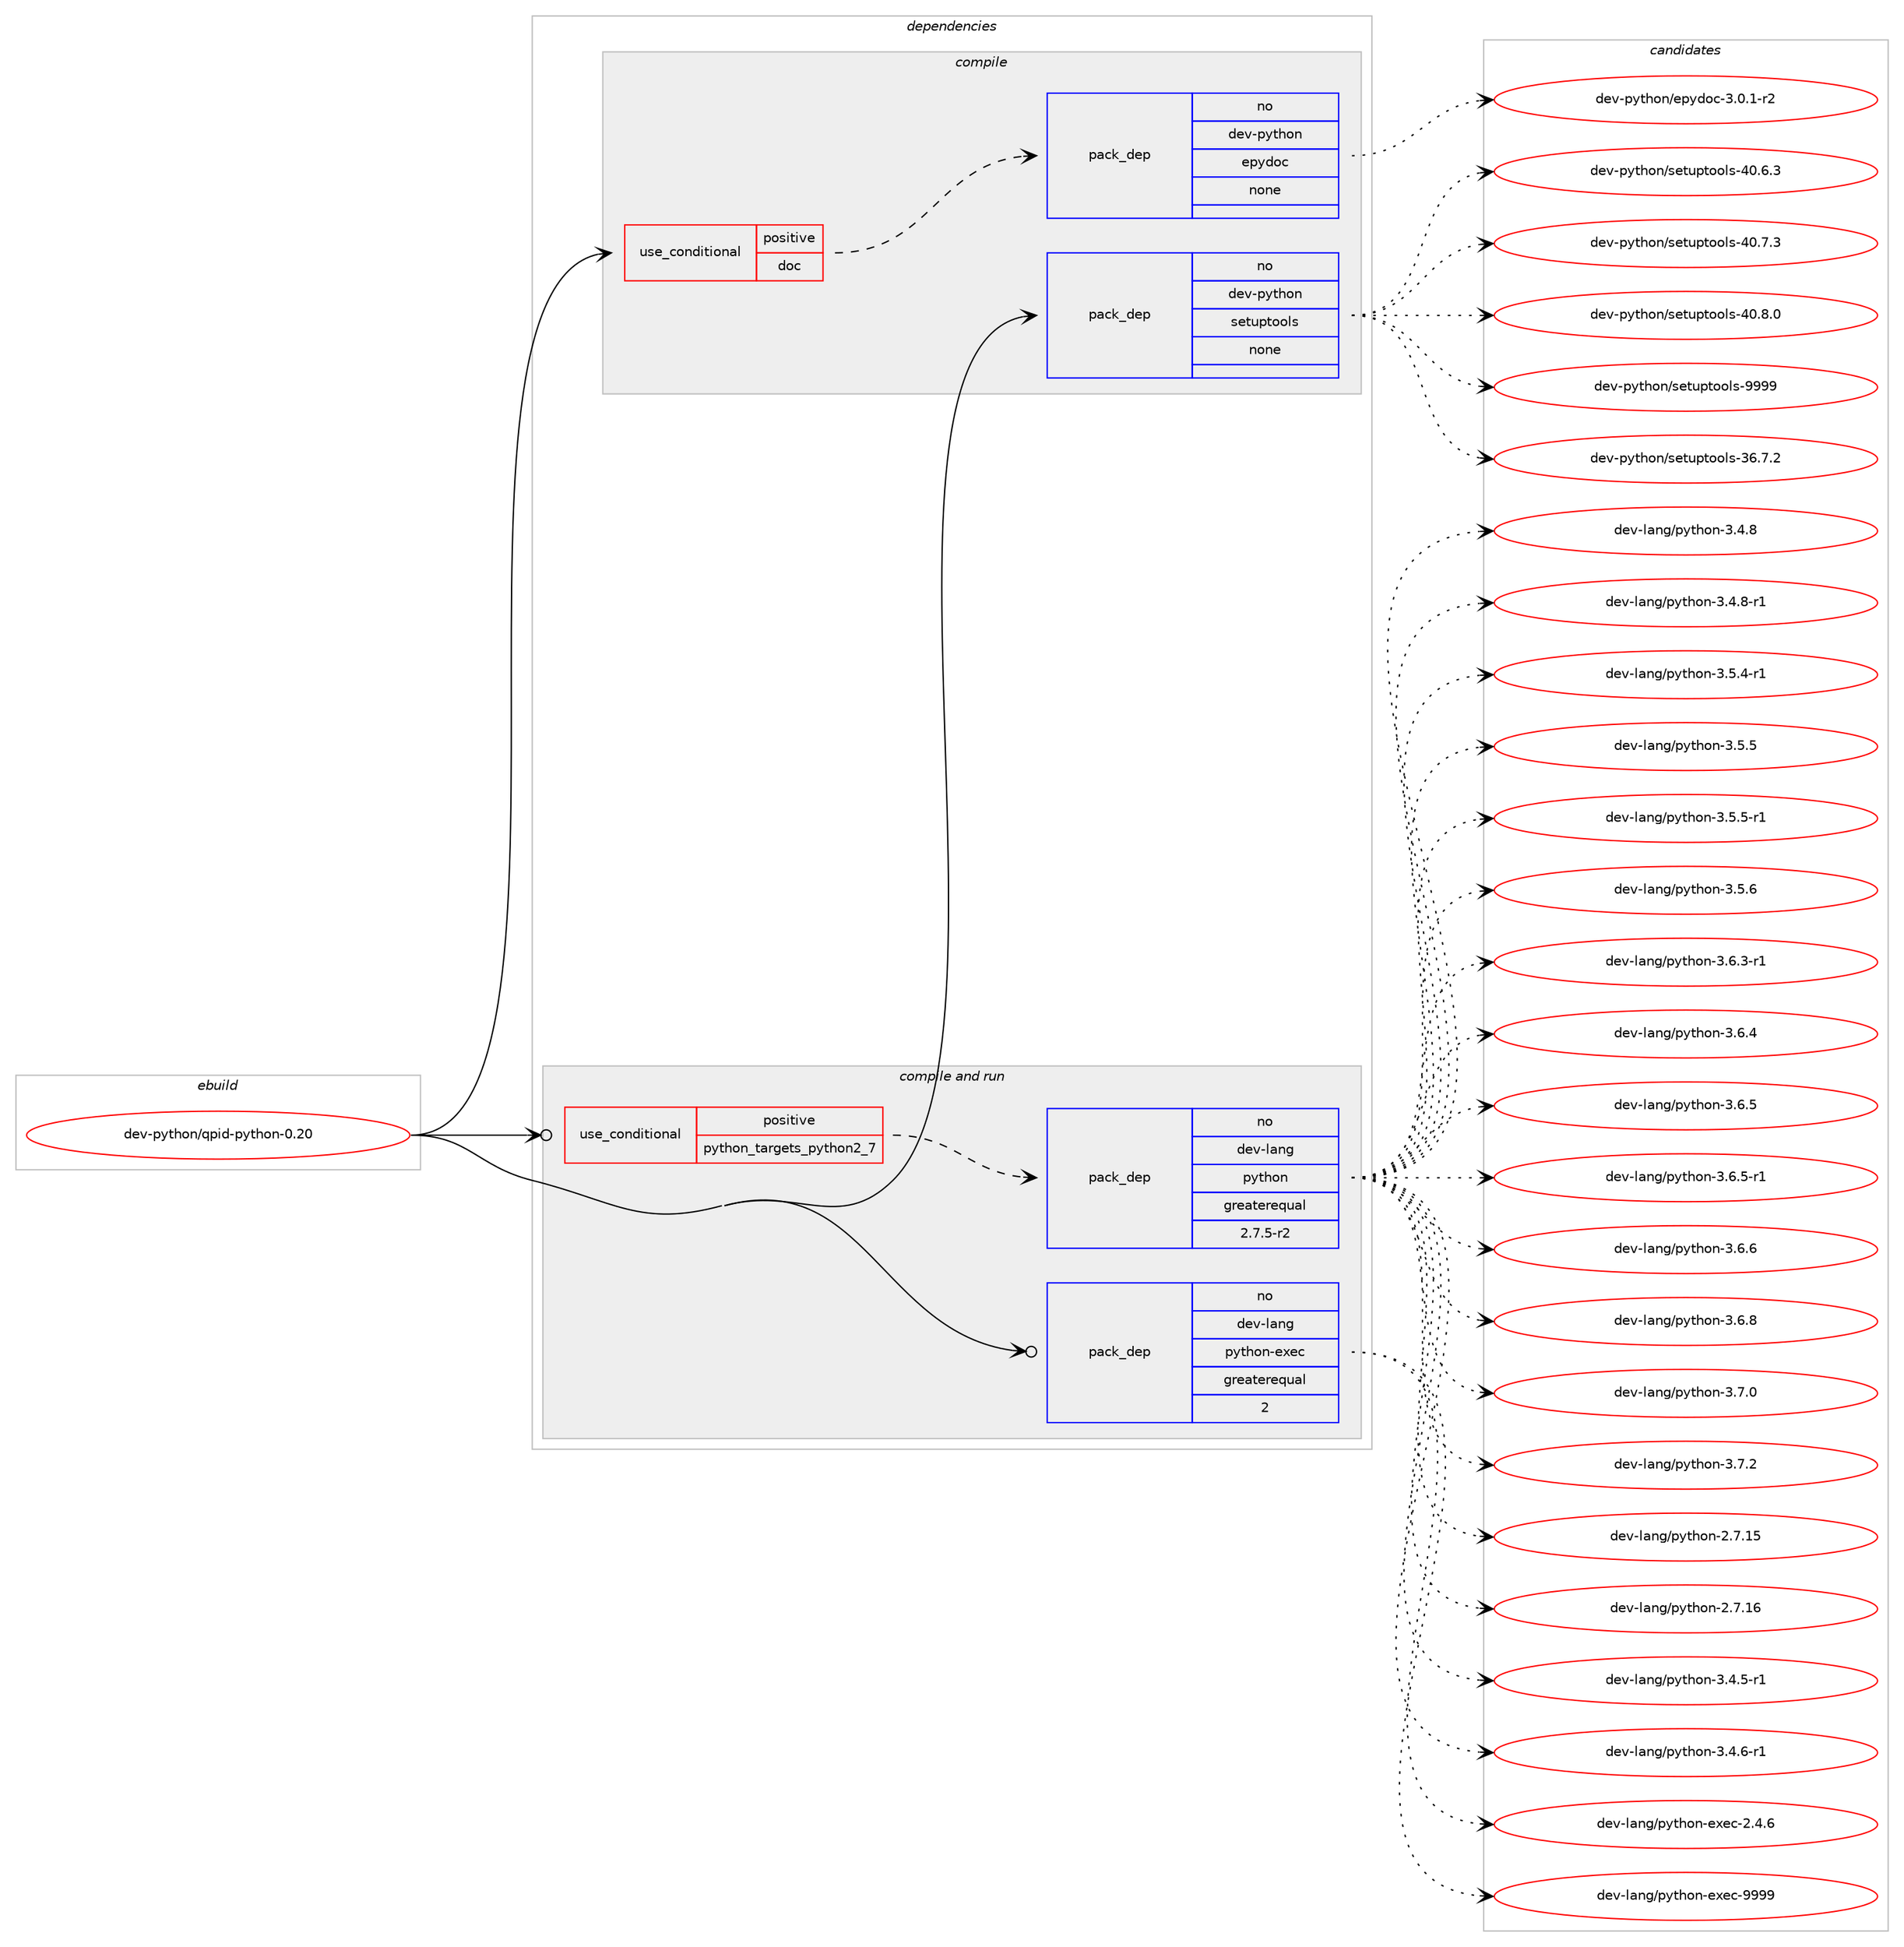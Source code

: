 digraph prolog {

# *************
# Graph options
# *************

newrank=true;
concentrate=true;
compound=true;
graph [rankdir=LR,fontname=Helvetica,fontsize=10,ranksep=1.5];#, ranksep=2.5, nodesep=0.2];
edge  [arrowhead=vee];
node  [fontname=Helvetica,fontsize=10];

# **********
# The ebuild
# **********

subgraph cluster_leftcol {
color=gray;
rank=same;
label=<<i>ebuild</i>>;
id [label="dev-python/qpid-python-0.20", color=red, width=4, href="../dev-python/qpid-python-0.20.svg"];
}

# ****************
# The dependencies
# ****************

subgraph cluster_midcol {
color=gray;
label=<<i>dependencies</i>>;
subgraph cluster_compile {
fillcolor="#eeeeee";
style=filled;
label=<<i>compile</i>>;
subgraph cond383464 {
dependency1437967 [label=<<TABLE BORDER="0" CELLBORDER="1" CELLSPACING="0" CELLPADDING="4"><TR><TD ROWSPAN="3" CELLPADDING="10">use_conditional</TD></TR><TR><TD>positive</TD></TR><TR><TD>doc</TD></TR></TABLE>>, shape=none, color=red];
subgraph pack1031144 {
dependency1437968 [label=<<TABLE BORDER="0" CELLBORDER="1" CELLSPACING="0" CELLPADDING="4" WIDTH="220"><TR><TD ROWSPAN="6" CELLPADDING="30">pack_dep</TD></TR><TR><TD WIDTH="110">no</TD></TR><TR><TD>dev-python</TD></TR><TR><TD>epydoc</TD></TR><TR><TD>none</TD></TR><TR><TD></TD></TR></TABLE>>, shape=none, color=blue];
}
dependency1437967:e -> dependency1437968:w [weight=20,style="dashed",arrowhead="vee"];
}
id:e -> dependency1437967:w [weight=20,style="solid",arrowhead="vee"];
subgraph pack1031145 {
dependency1437969 [label=<<TABLE BORDER="0" CELLBORDER="1" CELLSPACING="0" CELLPADDING="4" WIDTH="220"><TR><TD ROWSPAN="6" CELLPADDING="30">pack_dep</TD></TR><TR><TD WIDTH="110">no</TD></TR><TR><TD>dev-python</TD></TR><TR><TD>setuptools</TD></TR><TR><TD>none</TD></TR><TR><TD></TD></TR></TABLE>>, shape=none, color=blue];
}
id:e -> dependency1437969:w [weight=20,style="solid",arrowhead="vee"];
}
subgraph cluster_compileandrun {
fillcolor="#eeeeee";
style=filled;
label=<<i>compile and run</i>>;
subgraph cond383465 {
dependency1437970 [label=<<TABLE BORDER="0" CELLBORDER="1" CELLSPACING="0" CELLPADDING="4"><TR><TD ROWSPAN="3" CELLPADDING="10">use_conditional</TD></TR><TR><TD>positive</TD></TR><TR><TD>python_targets_python2_7</TD></TR></TABLE>>, shape=none, color=red];
subgraph pack1031146 {
dependency1437971 [label=<<TABLE BORDER="0" CELLBORDER="1" CELLSPACING="0" CELLPADDING="4" WIDTH="220"><TR><TD ROWSPAN="6" CELLPADDING="30">pack_dep</TD></TR><TR><TD WIDTH="110">no</TD></TR><TR><TD>dev-lang</TD></TR><TR><TD>python</TD></TR><TR><TD>greaterequal</TD></TR><TR><TD>2.7.5-r2</TD></TR></TABLE>>, shape=none, color=blue];
}
dependency1437970:e -> dependency1437971:w [weight=20,style="dashed",arrowhead="vee"];
}
id:e -> dependency1437970:w [weight=20,style="solid",arrowhead="odotvee"];
subgraph pack1031147 {
dependency1437972 [label=<<TABLE BORDER="0" CELLBORDER="1" CELLSPACING="0" CELLPADDING="4" WIDTH="220"><TR><TD ROWSPAN="6" CELLPADDING="30">pack_dep</TD></TR><TR><TD WIDTH="110">no</TD></TR><TR><TD>dev-lang</TD></TR><TR><TD>python-exec</TD></TR><TR><TD>greaterequal</TD></TR><TR><TD>2</TD></TR></TABLE>>, shape=none, color=blue];
}
id:e -> dependency1437972:w [weight=20,style="solid",arrowhead="odotvee"];
}
subgraph cluster_run {
fillcolor="#eeeeee";
style=filled;
label=<<i>run</i>>;
}
}

# **************
# The candidates
# **************

subgraph cluster_choices {
rank=same;
color=gray;
label=<<i>candidates</i>>;

subgraph choice1031144 {
color=black;
nodesep=1;
choice1001011184511212111610411111047101112121100111994551464846494511450 [label="dev-python/epydoc-3.0.1-r2", color=red, width=4,href="../dev-python/epydoc-3.0.1-r2.svg"];
dependency1437968:e -> choice1001011184511212111610411111047101112121100111994551464846494511450:w [style=dotted,weight="100"];
}
subgraph choice1031145 {
color=black;
nodesep=1;
choice100101118451121211161041111104711510111611711211611111110811545515446554650 [label="dev-python/setuptools-36.7.2", color=red, width=4,href="../dev-python/setuptools-36.7.2.svg"];
choice100101118451121211161041111104711510111611711211611111110811545524846544651 [label="dev-python/setuptools-40.6.3", color=red, width=4,href="../dev-python/setuptools-40.6.3.svg"];
choice100101118451121211161041111104711510111611711211611111110811545524846554651 [label="dev-python/setuptools-40.7.3", color=red, width=4,href="../dev-python/setuptools-40.7.3.svg"];
choice100101118451121211161041111104711510111611711211611111110811545524846564648 [label="dev-python/setuptools-40.8.0", color=red, width=4,href="../dev-python/setuptools-40.8.0.svg"];
choice10010111845112121116104111110471151011161171121161111111081154557575757 [label="dev-python/setuptools-9999", color=red, width=4,href="../dev-python/setuptools-9999.svg"];
dependency1437969:e -> choice100101118451121211161041111104711510111611711211611111110811545515446554650:w [style=dotted,weight="100"];
dependency1437969:e -> choice100101118451121211161041111104711510111611711211611111110811545524846544651:w [style=dotted,weight="100"];
dependency1437969:e -> choice100101118451121211161041111104711510111611711211611111110811545524846554651:w [style=dotted,weight="100"];
dependency1437969:e -> choice100101118451121211161041111104711510111611711211611111110811545524846564648:w [style=dotted,weight="100"];
dependency1437969:e -> choice10010111845112121116104111110471151011161171121161111111081154557575757:w [style=dotted,weight="100"];
}
subgraph choice1031146 {
color=black;
nodesep=1;
choice10010111845108971101034711212111610411111045504655464953 [label="dev-lang/python-2.7.15", color=red, width=4,href="../dev-lang/python-2.7.15.svg"];
choice10010111845108971101034711212111610411111045504655464954 [label="dev-lang/python-2.7.16", color=red, width=4,href="../dev-lang/python-2.7.16.svg"];
choice1001011184510897110103471121211161041111104551465246534511449 [label="dev-lang/python-3.4.5-r1", color=red, width=4,href="../dev-lang/python-3.4.5-r1.svg"];
choice1001011184510897110103471121211161041111104551465246544511449 [label="dev-lang/python-3.4.6-r1", color=red, width=4,href="../dev-lang/python-3.4.6-r1.svg"];
choice100101118451089711010347112121116104111110455146524656 [label="dev-lang/python-3.4.8", color=red, width=4,href="../dev-lang/python-3.4.8.svg"];
choice1001011184510897110103471121211161041111104551465246564511449 [label="dev-lang/python-3.4.8-r1", color=red, width=4,href="../dev-lang/python-3.4.8-r1.svg"];
choice1001011184510897110103471121211161041111104551465346524511449 [label="dev-lang/python-3.5.4-r1", color=red, width=4,href="../dev-lang/python-3.5.4-r1.svg"];
choice100101118451089711010347112121116104111110455146534653 [label="dev-lang/python-3.5.5", color=red, width=4,href="../dev-lang/python-3.5.5.svg"];
choice1001011184510897110103471121211161041111104551465346534511449 [label="dev-lang/python-3.5.5-r1", color=red, width=4,href="../dev-lang/python-3.5.5-r1.svg"];
choice100101118451089711010347112121116104111110455146534654 [label="dev-lang/python-3.5.6", color=red, width=4,href="../dev-lang/python-3.5.6.svg"];
choice1001011184510897110103471121211161041111104551465446514511449 [label="dev-lang/python-3.6.3-r1", color=red, width=4,href="../dev-lang/python-3.6.3-r1.svg"];
choice100101118451089711010347112121116104111110455146544652 [label="dev-lang/python-3.6.4", color=red, width=4,href="../dev-lang/python-3.6.4.svg"];
choice100101118451089711010347112121116104111110455146544653 [label="dev-lang/python-3.6.5", color=red, width=4,href="../dev-lang/python-3.6.5.svg"];
choice1001011184510897110103471121211161041111104551465446534511449 [label="dev-lang/python-3.6.5-r1", color=red, width=4,href="../dev-lang/python-3.6.5-r1.svg"];
choice100101118451089711010347112121116104111110455146544654 [label="dev-lang/python-3.6.6", color=red, width=4,href="../dev-lang/python-3.6.6.svg"];
choice100101118451089711010347112121116104111110455146544656 [label="dev-lang/python-3.6.8", color=red, width=4,href="../dev-lang/python-3.6.8.svg"];
choice100101118451089711010347112121116104111110455146554648 [label="dev-lang/python-3.7.0", color=red, width=4,href="../dev-lang/python-3.7.0.svg"];
choice100101118451089711010347112121116104111110455146554650 [label="dev-lang/python-3.7.2", color=red, width=4,href="../dev-lang/python-3.7.2.svg"];
dependency1437971:e -> choice10010111845108971101034711212111610411111045504655464953:w [style=dotted,weight="100"];
dependency1437971:e -> choice10010111845108971101034711212111610411111045504655464954:w [style=dotted,weight="100"];
dependency1437971:e -> choice1001011184510897110103471121211161041111104551465246534511449:w [style=dotted,weight="100"];
dependency1437971:e -> choice1001011184510897110103471121211161041111104551465246544511449:w [style=dotted,weight="100"];
dependency1437971:e -> choice100101118451089711010347112121116104111110455146524656:w [style=dotted,weight="100"];
dependency1437971:e -> choice1001011184510897110103471121211161041111104551465246564511449:w [style=dotted,weight="100"];
dependency1437971:e -> choice1001011184510897110103471121211161041111104551465346524511449:w [style=dotted,weight="100"];
dependency1437971:e -> choice100101118451089711010347112121116104111110455146534653:w [style=dotted,weight="100"];
dependency1437971:e -> choice1001011184510897110103471121211161041111104551465346534511449:w [style=dotted,weight="100"];
dependency1437971:e -> choice100101118451089711010347112121116104111110455146534654:w [style=dotted,weight="100"];
dependency1437971:e -> choice1001011184510897110103471121211161041111104551465446514511449:w [style=dotted,weight="100"];
dependency1437971:e -> choice100101118451089711010347112121116104111110455146544652:w [style=dotted,weight="100"];
dependency1437971:e -> choice100101118451089711010347112121116104111110455146544653:w [style=dotted,weight="100"];
dependency1437971:e -> choice1001011184510897110103471121211161041111104551465446534511449:w [style=dotted,weight="100"];
dependency1437971:e -> choice100101118451089711010347112121116104111110455146544654:w [style=dotted,weight="100"];
dependency1437971:e -> choice100101118451089711010347112121116104111110455146544656:w [style=dotted,weight="100"];
dependency1437971:e -> choice100101118451089711010347112121116104111110455146554648:w [style=dotted,weight="100"];
dependency1437971:e -> choice100101118451089711010347112121116104111110455146554650:w [style=dotted,weight="100"];
}
subgraph choice1031147 {
color=black;
nodesep=1;
choice1001011184510897110103471121211161041111104510112010199455046524654 [label="dev-lang/python-exec-2.4.6", color=red, width=4,href="../dev-lang/python-exec-2.4.6.svg"];
choice10010111845108971101034711212111610411111045101120101994557575757 [label="dev-lang/python-exec-9999", color=red, width=4,href="../dev-lang/python-exec-9999.svg"];
dependency1437972:e -> choice1001011184510897110103471121211161041111104510112010199455046524654:w [style=dotted,weight="100"];
dependency1437972:e -> choice10010111845108971101034711212111610411111045101120101994557575757:w [style=dotted,weight="100"];
}
}

}
